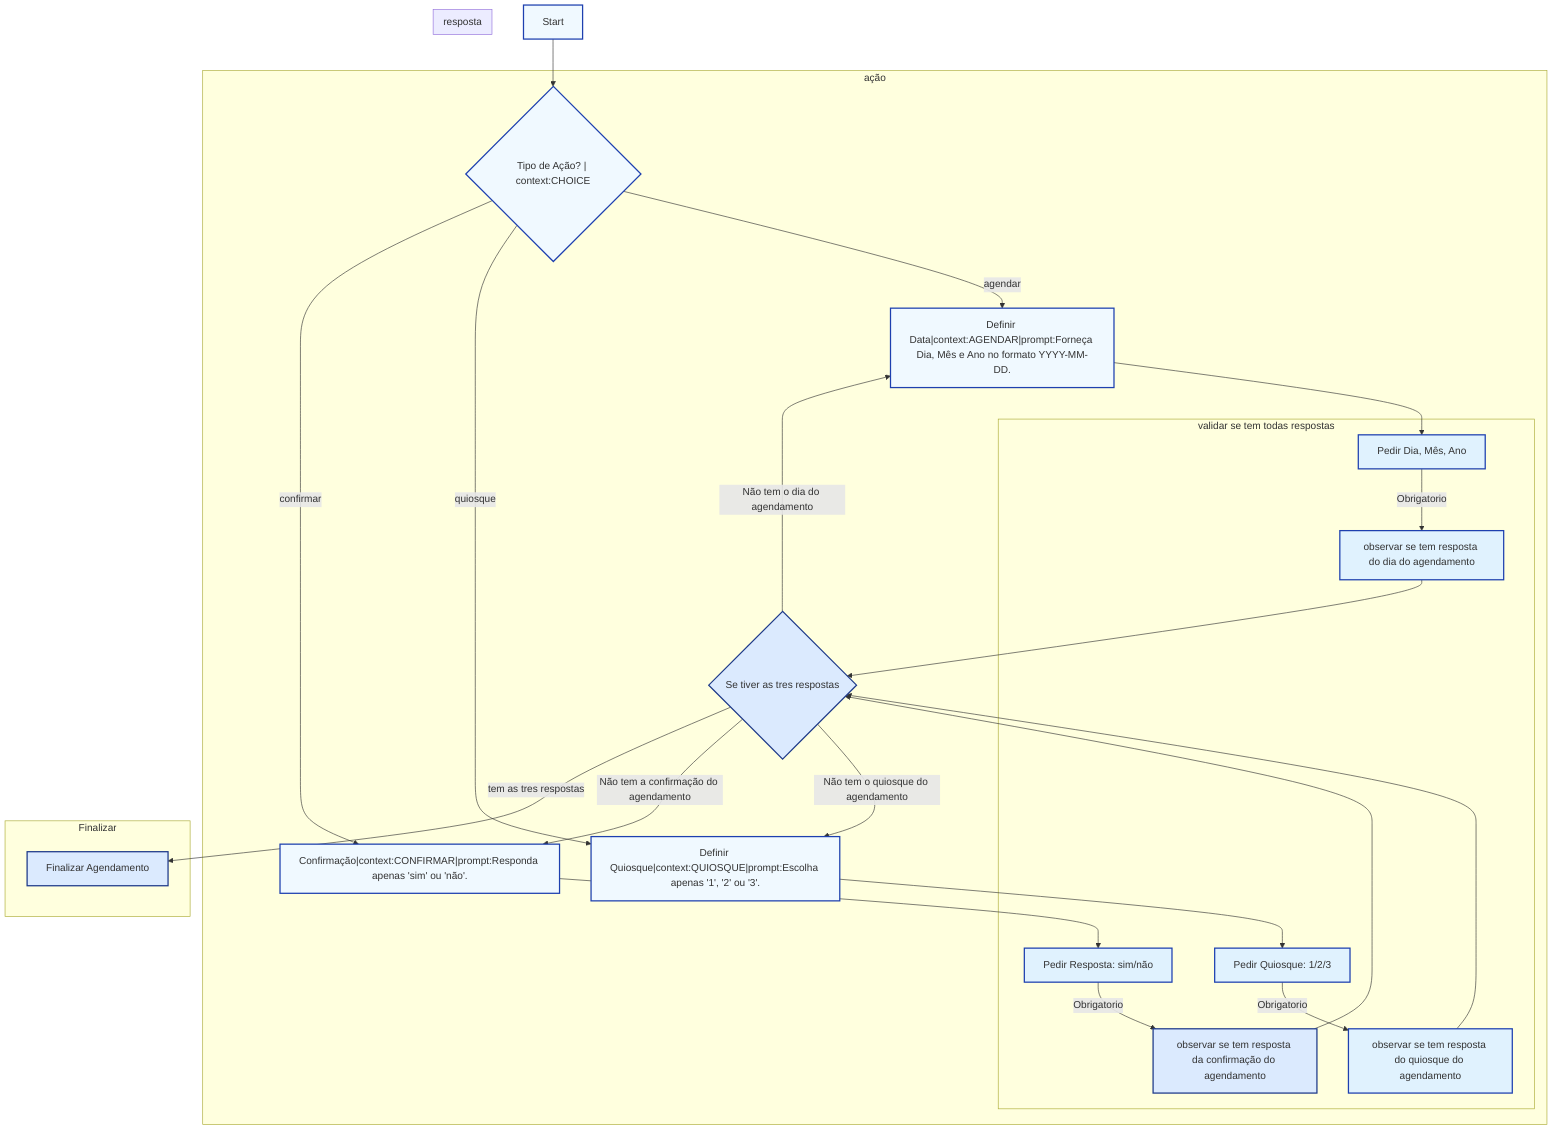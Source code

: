 graph TD
    direction TB
    A[Start] --> B{"Tipo de Ação? | context:CHOICE"}
  %% Cada nó de escolha inclui, após pipe, a definição de context e o template
    subgraph " ação "
        B -->|agendar| C["Definir Data|context:AGENDAR|prompt:Forneça Dia, Mês e Ano no formato YYYY-MM-DD."]
            L --> |"Não tem o dia do agendamento" | C
        B -->|quiosque| D["Definir Quiosque|context:QUIOSQUE|prompt:Escolha apenas '1', '2' ou '3'."]
            L --> |"Não tem o quiosque do agendamento" | D
        B -->|confirmar| E["Confirmação|context:CONFIRMAR|prompt:Responda apenas 'sim' ou 'não'."]
            L --> |"Não tem a confirmação do agendamento" | E
        subgraph " validar se tem todas respostas"
                F -->|Obrigatorio| I["observar se tem resposta do dia do agendamento"]
                G -->|Obrigatorio| J["observar se tem resposta do quiosque do agendamento"]
                H -->|Obrigatorio| K["observar se tem resposta da confirmação do agendamento"]
        end

    end
    subgraph " resposta "
        direction TB
        C --> F[Pedir Dia, Mês, Ano]
        D --> G[Pedir Quiosque: 1/2/3]
        E --> H[Pedir Resposta: sim/não]
    end



 
    subgraph "Finalizar"
        I --> L{"Se tiver as tres respostas"} 
        J --> L{"Se tiver as tres respostas"} 
        K --> L{"Se tiver as tres respostas"}
        L -->|"tem as tres respostas" | M[Finalizar Agendamento]
    end

   %% Estilização
    classDef preprocess fill:#f0f9ff,stroke:#1e40af,stroke-width:2px;
    classDef knowledge fill:#e0f2fe,stroke:#1e40af,stroke-width:2px;
    classDef rag fill:#dbeafe,stroke:#1e3a8a,stroke-width:2px;
    classDef eval fill:#fef9c3,stroke:#ca8a04,stroke-width:2px;
    classDef monitor fill:#ffedd5,stroke:#ea580c,stroke-width:2px;

    class A,B,C,D,E preprocess;
    class F,G,H,I,J knowledge;
    class K,L,M rag;
    class N,O,P,Q eval;
    class R,S monitor;